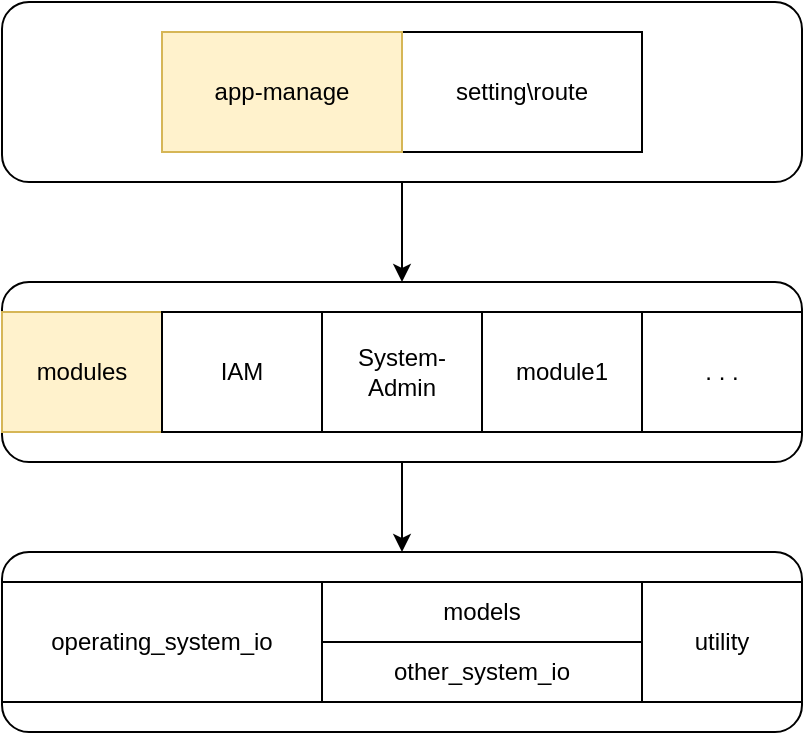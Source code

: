 <mxfile version="22.0.4" type="github">
  <diagram name="Page-1" id="6q_h9FtzISXLkknAFG1b">
    <mxGraphModel dx="691" dy="614" grid="1" gridSize="10" guides="1" tooltips="1" connect="1" arrows="1" fold="1" page="1" pageScale="1" pageWidth="827" pageHeight="1169" math="0" shadow="0">
      <root>
        <mxCell id="0" />
        <mxCell id="1" parent="0" />
        <mxCell id="Yw_mZcfW2_5spzIqeuDw-23" value="" style="rounded=1;whiteSpace=wrap;html=1;" parent="1" vertex="1">
          <mxGeometry x="240" y="400" width="400" height="90" as="geometry" />
        </mxCell>
        <mxCell id="Yw_mZcfW2_5spzIqeuDw-29" style="edgeStyle=orthogonalEdgeStyle;rounded=0;orthogonalLoop=1;jettySize=auto;html=1;entryX=0.5;entryY=0;entryDx=0;entryDy=0;" parent="1" source="Yw_mZcfW2_5spzIqeuDw-20" target="Yw_mZcfW2_5spzIqeuDw-21" edge="1">
          <mxGeometry relative="1" as="geometry" />
        </mxCell>
        <mxCell id="Yw_mZcfW2_5spzIqeuDw-20" value="" style="rounded=1;whiteSpace=wrap;html=1;" parent="1" vertex="1">
          <mxGeometry x="240" y="125" width="400" height="90" as="geometry" />
        </mxCell>
        <mxCell id="Yw_mZcfW2_5spzIqeuDw-15" value="" style="group" parent="1" vertex="1" connectable="0">
          <mxGeometry x="320" y="140" width="240" height="60" as="geometry" />
        </mxCell>
        <mxCell id="Yw_mZcfW2_5spzIqeuDw-1" value="setting\route" style="rounded=0;whiteSpace=wrap;html=1;" parent="Yw_mZcfW2_5spzIqeuDw-15" vertex="1">
          <mxGeometry x="120" width="120" height="60" as="geometry" />
        </mxCell>
        <mxCell id="Yw_mZcfW2_5spzIqeuDw-3" value="app-manage" style="rounded=0;whiteSpace=wrap;html=1;fillColor=#fff2cc;strokeColor=#d6b656;" parent="Yw_mZcfW2_5spzIqeuDw-15" vertex="1">
          <mxGeometry width="120" height="60" as="geometry" />
        </mxCell>
        <mxCell id="Yw_mZcfW2_5spzIqeuDw-16" value="" style="group" parent="1" vertex="1" connectable="0">
          <mxGeometry x="240" y="280" width="400" height="75" as="geometry" />
        </mxCell>
        <mxCell id="Yw_mZcfW2_5spzIqeuDw-21" value="" style="rounded=1;whiteSpace=wrap;html=1;" parent="Yw_mZcfW2_5spzIqeuDw-16" vertex="1">
          <mxGeometry y="-15" width="400" height="90" as="geometry" />
        </mxCell>
        <mxCell id="Yw_mZcfW2_5spzIqeuDw-5" value="modules" style="rounded=0;whiteSpace=wrap;html=1;fillColor=#fff2cc;strokeColor=#d6b656;" parent="Yw_mZcfW2_5spzIqeuDw-16" vertex="1">
          <mxGeometry width="80" height="60" as="geometry" />
        </mxCell>
        <mxCell id="Yw_mZcfW2_5spzIqeuDw-7" value="IAM" style="rounded=0;whiteSpace=wrap;html=1;" parent="Yw_mZcfW2_5spzIqeuDw-16" vertex="1">
          <mxGeometry x="80" width="80" height="60" as="geometry" />
        </mxCell>
        <mxCell id="Yw_mZcfW2_5spzIqeuDw-8" value="System-Admin" style="rounded=0;whiteSpace=wrap;html=1;" parent="Yw_mZcfW2_5spzIqeuDw-16" vertex="1">
          <mxGeometry x="160" width="80" height="60" as="geometry" />
        </mxCell>
        <mxCell id="Yw_mZcfW2_5spzIqeuDw-9" value="module1" style="rounded=0;whiteSpace=wrap;html=1;" parent="Yw_mZcfW2_5spzIqeuDw-16" vertex="1">
          <mxGeometry x="240" width="80" height="60" as="geometry" />
        </mxCell>
        <mxCell id="Yw_mZcfW2_5spzIqeuDw-10" value=". . ." style="rounded=0;whiteSpace=wrap;html=1;" parent="Yw_mZcfW2_5spzIqeuDw-16" vertex="1">
          <mxGeometry x="320" width="80" height="60" as="geometry" />
        </mxCell>
        <mxCell id="Yw_mZcfW2_5spzIqeuDw-17" value="" style="group" parent="1" vertex="1" connectable="0">
          <mxGeometry x="240" y="415" width="400" height="60" as="geometry" />
        </mxCell>
        <mxCell id="Yw_mZcfW2_5spzIqeuDw-2" value="operating_system_io" style="rounded=0;whiteSpace=wrap;html=1;" parent="Yw_mZcfW2_5spzIqeuDw-17" vertex="1">
          <mxGeometry width="160" height="60" as="geometry" />
        </mxCell>
        <mxCell id="Yw_mZcfW2_5spzIqeuDw-13" value="utility" style="rounded=0;whiteSpace=wrap;html=1;" parent="Yw_mZcfW2_5spzIqeuDw-17" vertex="1">
          <mxGeometry x="320" width="80" height="60" as="geometry" />
        </mxCell>
        <mxCell id="Yw_mZcfW2_5spzIqeuDw-14" value="" style="group" parent="Yw_mZcfW2_5spzIqeuDw-17" vertex="1" connectable="0">
          <mxGeometry x="150" width="170" height="60" as="geometry" />
        </mxCell>
        <mxCell id="Yw_mZcfW2_5spzIqeuDw-4" value="other_system_io" style="rounded=0;whiteSpace=wrap;html=1;align=center;" parent="Yw_mZcfW2_5spzIqeuDw-14" vertex="1">
          <mxGeometry x="10" y="30" width="160" height="30" as="geometry" />
        </mxCell>
        <mxCell id="Yw_mZcfW2_5spzIqeuDw-12" value="models" style="rounded=0;whiteSpace=wrap;html=1;" parent="Yw_mZcfW2_5spzIqeuDw-14" vertex="1">
          <mxGeometry x="10" width="160" height="30" as="geometry" />
        </mxCell>
        <mxCell id="Yw_mZcfW2_5spzIqeuDw-30" style="edgeStyle=orthogonalEdgeStyle;rounded=0;orthogonalLoop=1;jettySize=auto;html=1;" parent="1" source="Yw_mZcfW2_5spzIqeuDw-21" target="Yw_mZcfW2_5spzIqeuDw-23" edge="1">
          <mxGeometry relative="1" as="geometry" />
        </mxCell>
      </root>
    </mxGraphModel>
  </diagram>
</mxfile>
